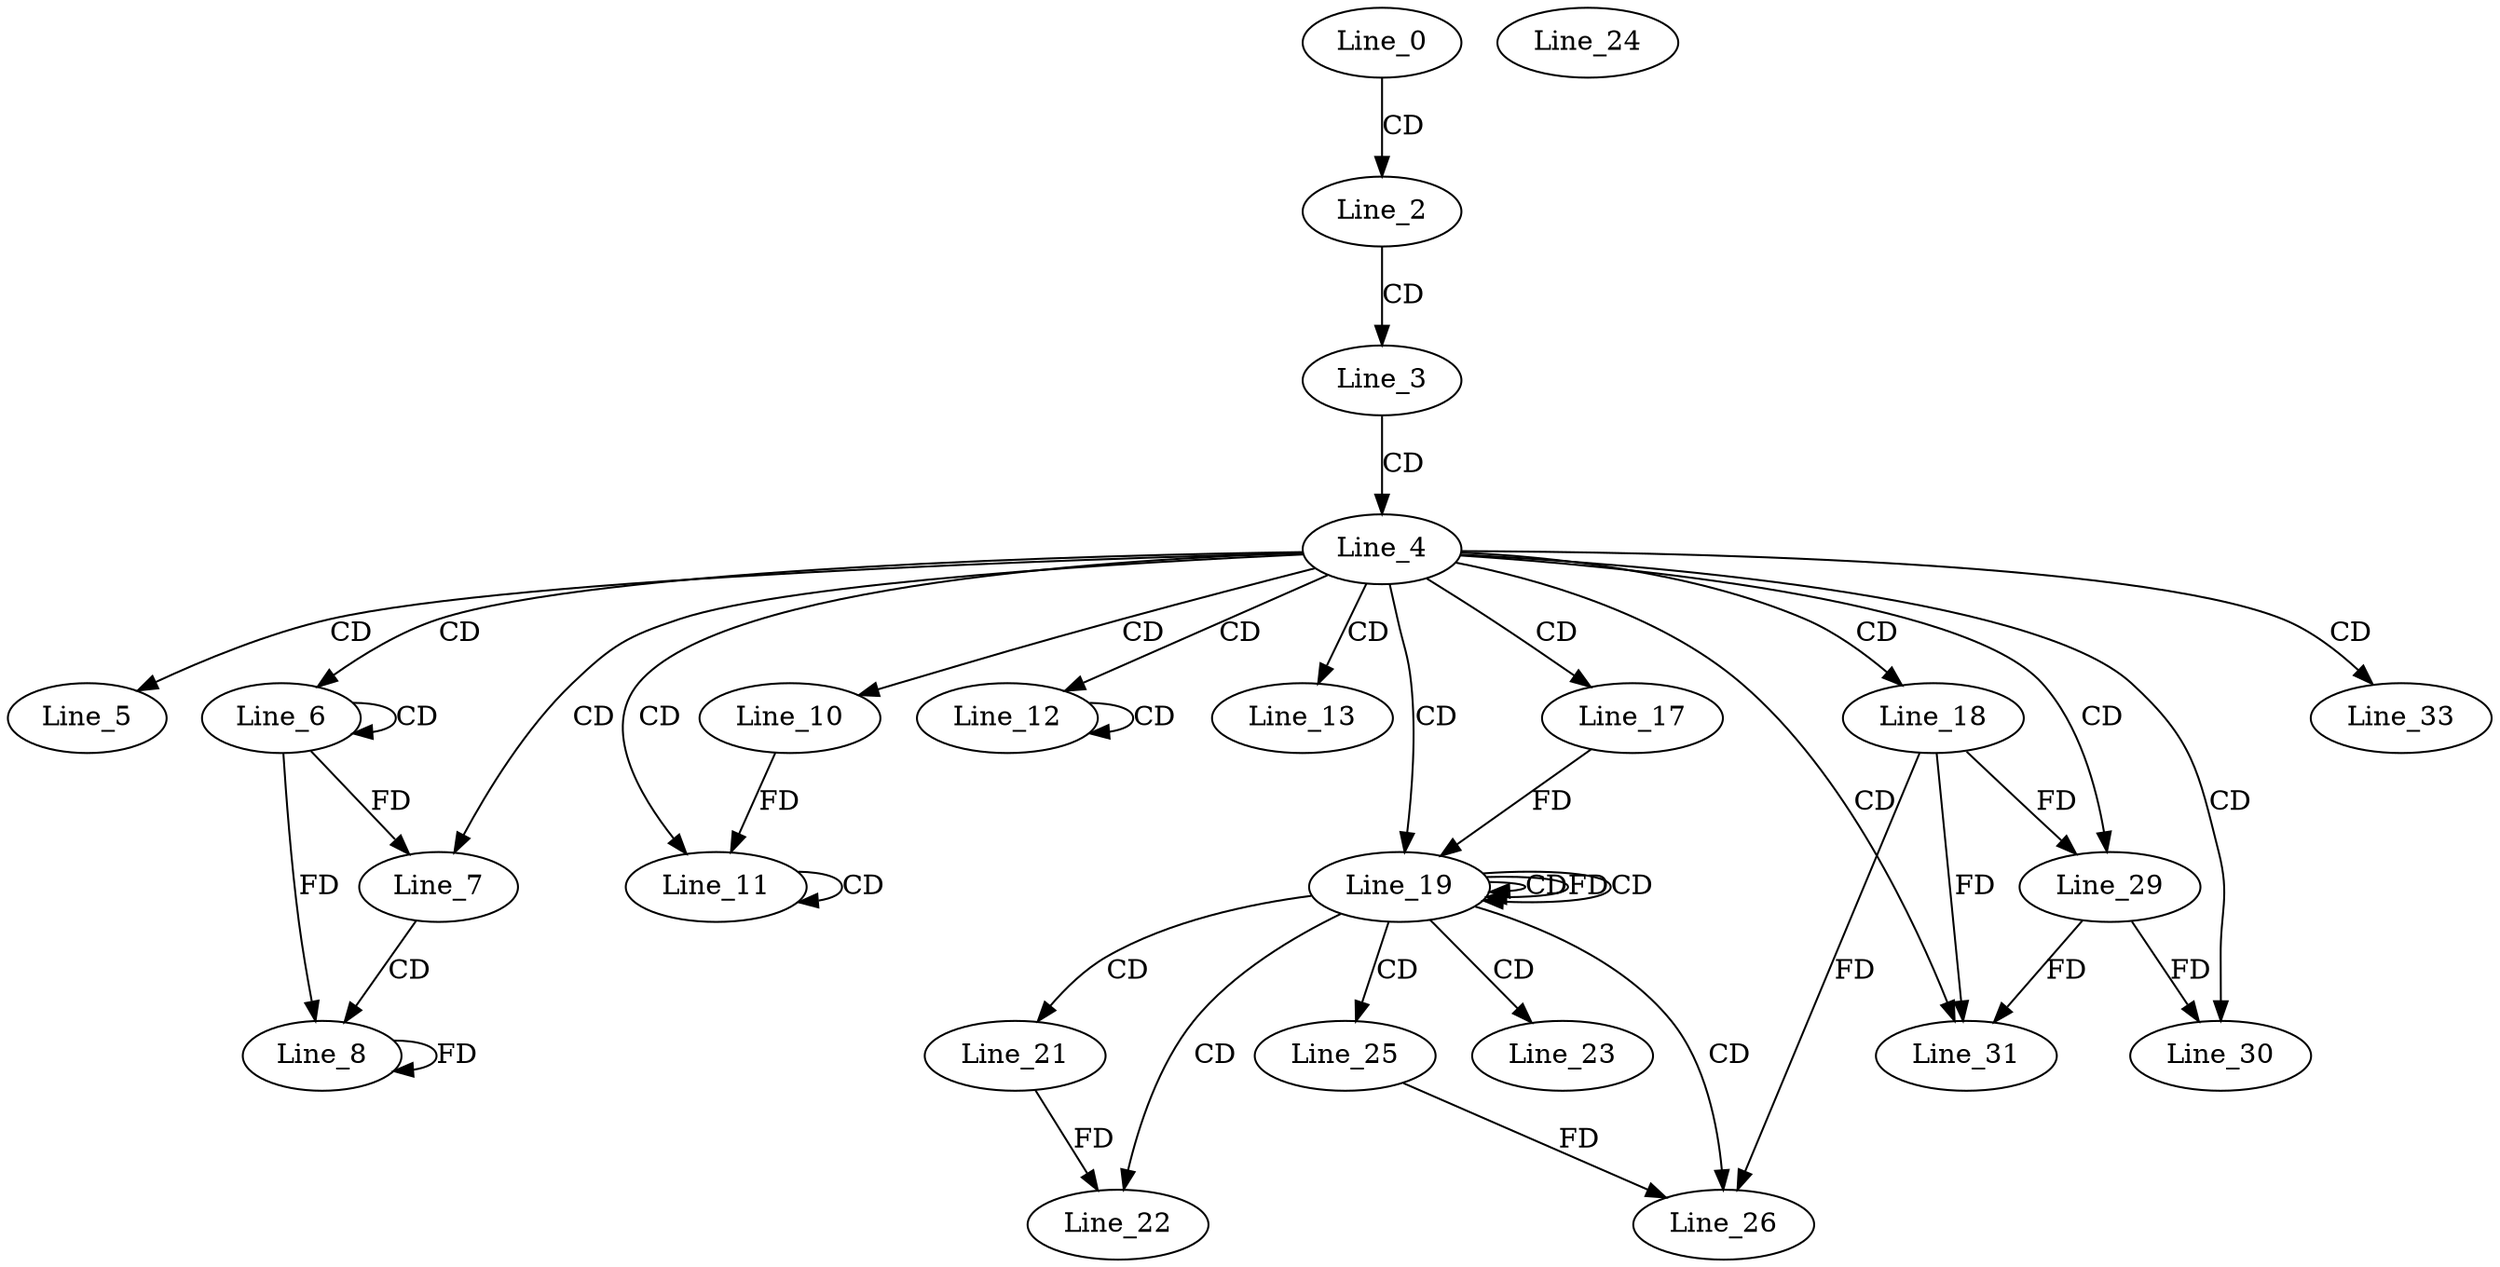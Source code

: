 digraph G {
  Line_0;
  Line_2;
  Line_3;
  Line_4;
  Line_4;
  Line_5;
  Line_6;
  Line_6;
  Line_7;
  Line_8;
  Line_10;
  Line_11;
  Line_11;
  Line_11;
  Line_12;
  Line_12;
  Line_12;
  Line_13;
  Line_17;
  Line_18;
  Line_19;
  Line_19;
  Line_19;
  Line_21;
  Line_22;
  Line_23;
  Line_23;
  Line_24;
  Line_24;
  Line_25;
  Line_26;
  Line_29;
  Line_29;
  Line_30;
  Line_31;
  Line_33;
  Line_0 -> Line_2 [ label="CD" ];
  Line_2 -> Line_3 [ label="CD" ];
  Line_3 -> Line_4 [ label="CD" ];
  Line_4 -> Line_5 [ label="CD" ];
  Line_4 -> Line_6 [ label="CD" ];
  Line_6 -> Line_6 [ label="CD" ];
  Line_4 -> Line_7 [ label="CD" ];
  Line_6 -> Line_7 [ label="FD" ];
  Line_7 -> Line_8 [ label="CD" ];
  Line_6 -> Line_8 [ label="FD" ];
  Line_8 -> Line_8 [ label="FD" ];
  Line_4 -> Line_10 [ label="CD" ];
  Line_4 -> Line_11 [ label="CD" ];
  Line_11 -> Line_11 [ label="CD" ];
  Line_10 -> Line_11 [ label="FD" ];
  Line_4 -> Line_12 [ label="CD" ];
  Line_12 -> Line_12 [ label="CD" ];
  Line_4 -> Line_13 [ label="CD" ];
  Line_4 -> Line_17 [ label="CD" ];
  Line_4 -> Line_18 [ label="CD" ];
  Line_4 -> Line_19 [ label="CD" ];
  Line_19 -> Line_19 [ label="CD" ];
  Line_19 -> Line_19 [ label="FD" ];
  Line_17 -> Line_19 [ label="FD" ];
  Line_19 -> Line_19 [ label="CD" ];
  Line_19 -> Line_21 [ label="CD" ];
  Line_19 -> Line_22 [ label="CD" ];
  Line_21 -> Line_22 [ label="FD" ];
  Line_19 -> Line_23 [ label="CD" ];
  Line_19 -> Line_25 [ label="CD" ];
  Line_19 -> Line_26 [ label="CD" ];
  Line_18 -> Line_26 [ label="FD" ];
  Line_25 -> Line_26 [ label="FD" ];
  Line_4 -> Line_29 [ label="CD" ];
  Line_18 -> Line_29 [ label="FD" ];
  Line_4 -> Line_30 [ label="CD" ];
  Line_29 -> Line_30 [ label="FD" ];
  Line_4 -> Line_31 [ label="CD" ];
  Line_29 -> Line_31 [ label="FD" ];
  Line_18 -> Line_31 [ label="FD" ];
  Line_4 -> Line_33 [ label="CD" ];
}
